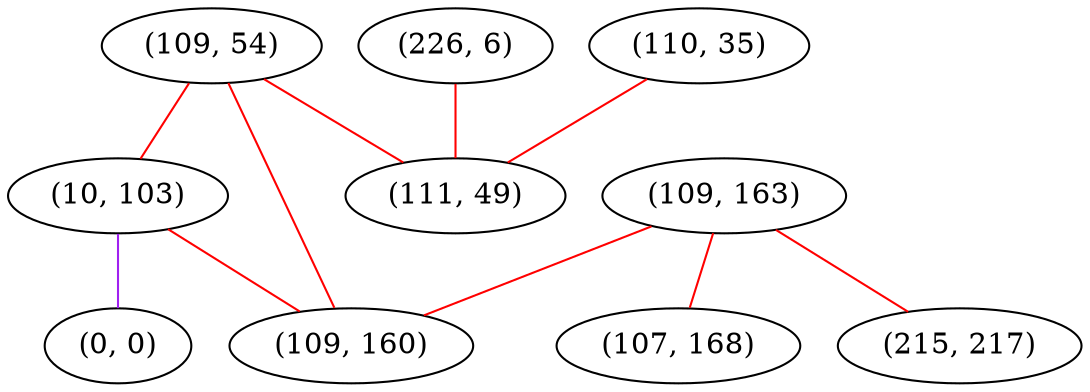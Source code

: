 graph "" {
"(109, 54)";
"(226, 6)";
"(109, 163)";
"(107, 168)";
"(10, 103)";
"(0, 0)";
"(110, 35)";
"(111, 49)";
"(109, 160)";
"(215, 217)";
"(109, 54)" -- "(10, 103)"  [color=red, key=0, weight=1];
"(109, 54)" -- "(109, 160)"  [color=red, key=0, weight=1];
"(109, 54)" -- "(111, 49)"  [color=red, key=0, weight=1];
"(226, 6)" -- "(111, 49)"  [color=red, key=0, weight=1];
"(109, 163)" -- "(107, 168)"  [color=red, key=0, weight=1];
"(109, 163)" -- "(109, 160)"  [color=red, key=0, weight=1];
"(109, 163)" -- "(215, 217)"  [color=red, key=0, weight=1];
"(10, 103)" -- "(0, 0)"  [color=purple, key=0, weight=4];
"(10, 103)" -- "(109, 160)"  [color=red, key=0, weight=1];
"(110, 35)" -- "(111, 49)"  [color=red, key=0, weight=1];
}
